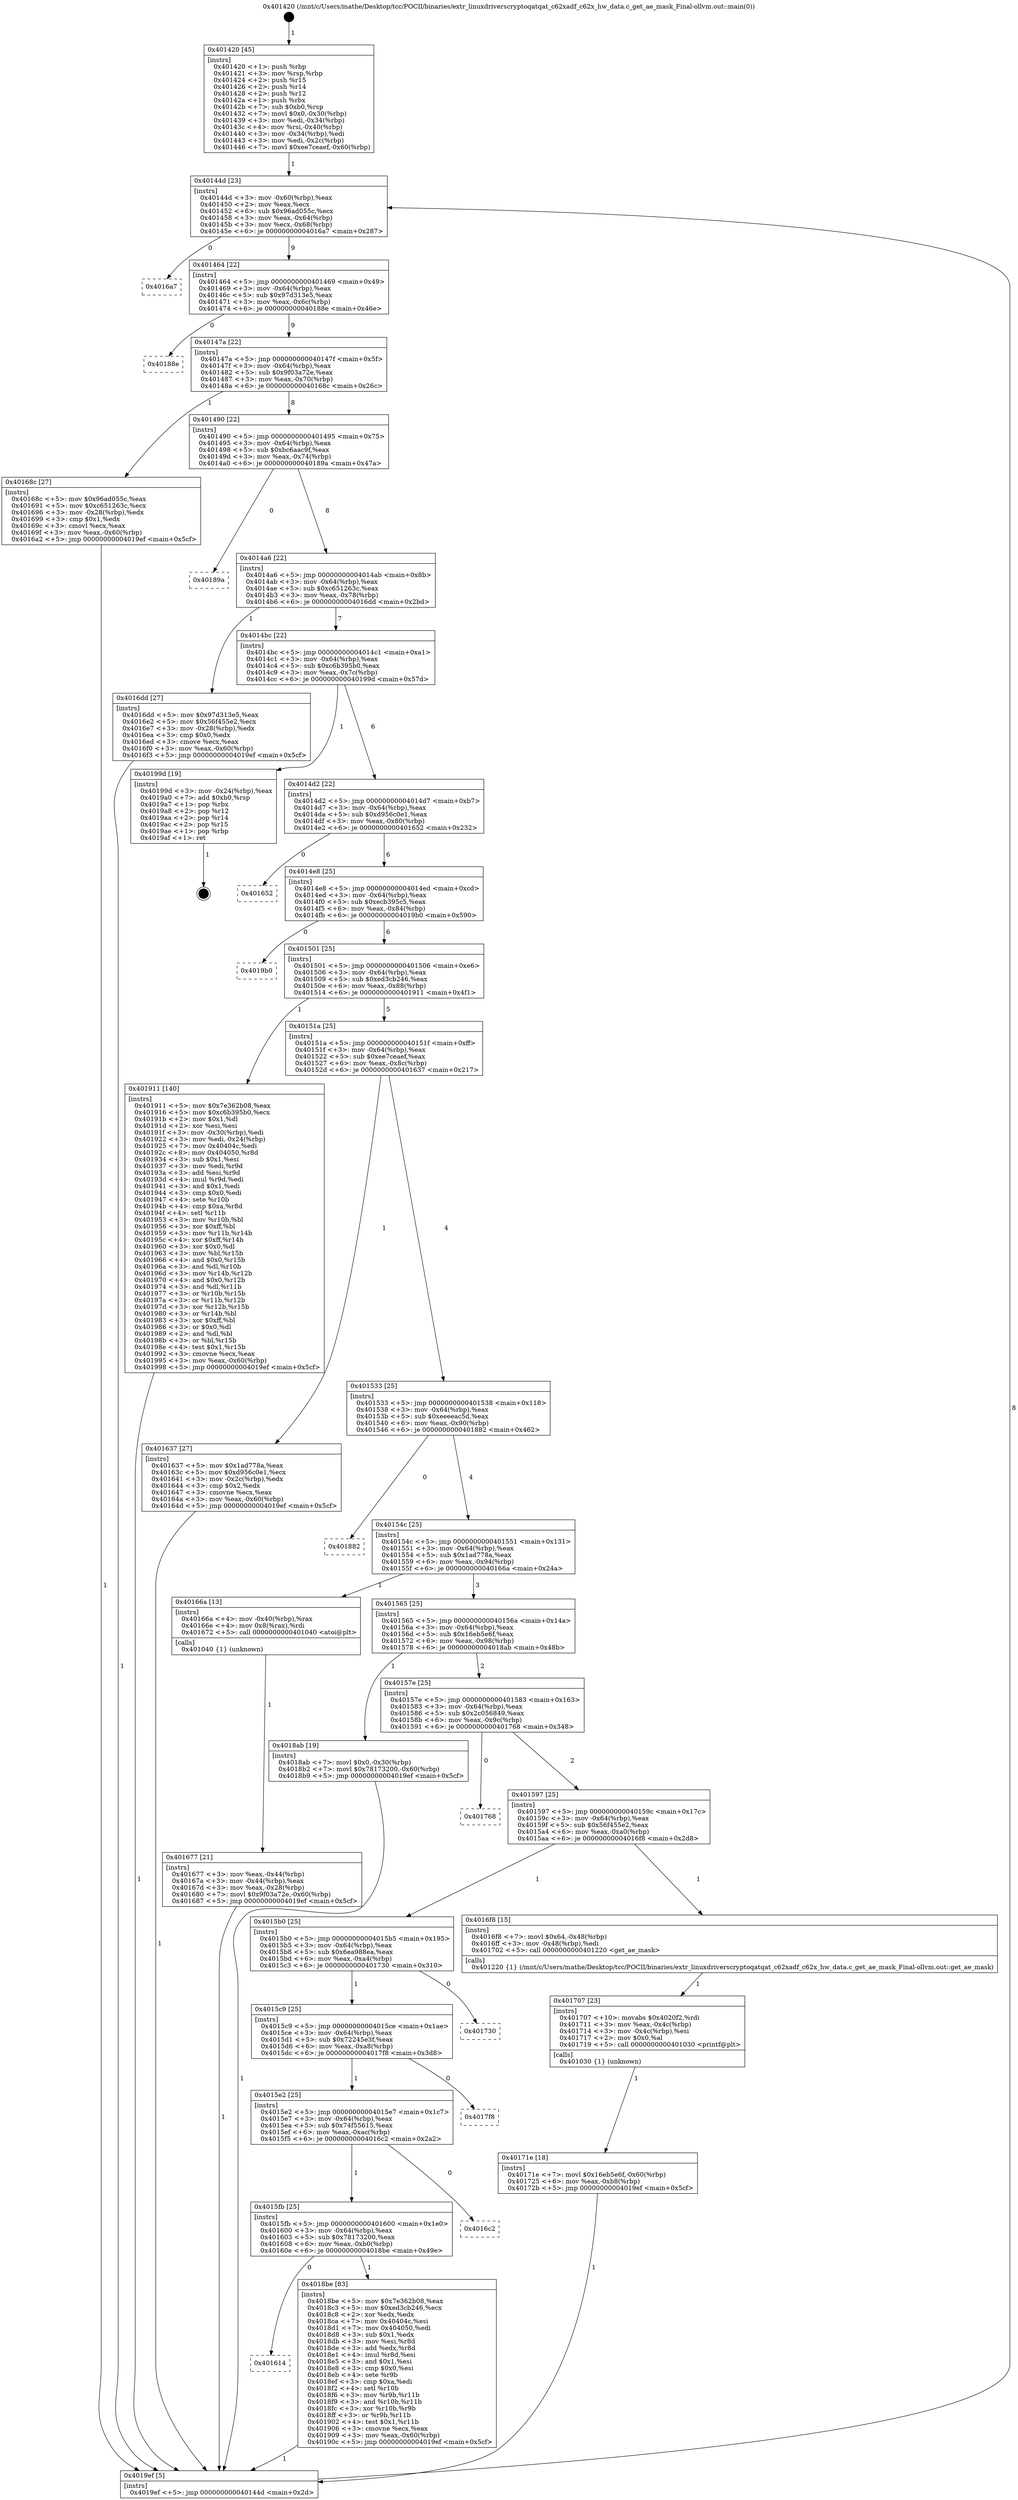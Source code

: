 digraph "0x401420" {
  label = "0x401420 (/mnt/c/Users/mathe/Desktop/tcc/POCII/binaries/extr_linuxdriverscryptoqatqat_c62xadf_c62x_hw_data.c_get_ae_mask_Final-ollvm.out::main(0))"
  labelloc = "t"
  node[shape=record]

  Entry [label="",width=0.3,height=0.3,shape=circle,fillcolor=black,style=filled]
  "0x40144d" [label="{
     0x40144d [23]\l
     | [instrs]\l
     &nbsp;&nbsp;0x40144d \<+3\>: mov -0x60(%rbp),%eax\l
     &nbsp;&nbsp;0x401450 \<+2\>: mov %eax,%ecx\l
     &nbsp;&nbsp;0x401452 \<+6\>: sub $0x96ad055c,%ecx\l
     &nbsp;&nbsp;0x401458 \<+3\>: mov %eax,-0x64(%rbp)\l
     &nbsp;&nbsp;0x40145b \<+3\>: mov %ecx,-0x68(%rbp)\l
     &nbsp;&nbsp;0x40145e \<+6\>: je 00000000004016a7 \<main+0x287\>\l
  }"]
  "0x4016a7" [label="{
     0x4016a7\l
  }", style=dashed]
  "0x401464" [label="{
     0x401464 [22]\l
     | [instrs]\l
     &nbsp;&nbsp;0x401464 \<+5\>: jmp 0000000000401469 \<main+0x49\>\l
     &nbsp;&nbsp;0x401469 \<+3\>: mov -0x64(%rbp),%eax\l
     &nbsp;&nbsp;0x40146c \<+5\>: sub $0x97d313e5,%eax\l
     &nbsp;&nbsp;0x401471 \<+3\>: mov %eax,-0x6c(%rbp)\l
     &nbsp;&nbsp;0x401474 \<+6\>: je 000000000040188e \<main+0x46e\>\l
  }"]
  Exit [label="",width=0.3,height=0.3,shape=circle,fillcolor=black,style=filled,peripheries=2]
  "0x40188e" [label="{
     0x40188e\l
  }", style=dashed]
  "0x40147a" [label="{
     0x40147a [22]\l
     | [instrs]\l
     &nbsp;&nbsp;0x40147a \<+5\>: jmp 000000000040147f \<main+0x5f\>\l
     &nbsp;&nbsp;0x40147f \<+3\>: mov -0x64(%rbp),%eax\l
     &nbsp;&nbsp;0x401482 \<+5\>: sub $0x9f03a72e,%eax\l
     &nbsp;&nbsp;0x401487 \<+3\>: mov %eax,-0x70(%rbp)\l
     &nbsp;&nbsp;0x40148a \<+6\>: je 000000000040168c \<main+0x26c\>\l
  }"]
  "0x401614" [label="{
     0x401614\l
  }", style=dashed]
  "0x40168c" [label="{
     0x40168c [27]\l
     | [instrs]\l
     &nbsp;&nbsp;0x40168c \<+5\>: mov $0x96ad055c,%eax\l
     &nbsp;&nbsp;0x401691 \<+5\>: mov $0xc651263c,%ecx\l
     &nbsp;&nbsp;0x401696 \<+3\>: mov -0x28(%rbp),%edx\l
     &nbsp;&nbsp;0x401699 \<+3\>: cmp $0x1,%edx\l
     &nbsp;&nbsp;0x40169c \<+3\>: cmovl %ecx,%eax\l
     &nbsp;&nbsp;0x40169f \<+3\>: mov %eax,-0x60(%rbp)\l
     &nbsp;&nbsp;0x4016a2 \<+5\>: jmp 00000000004019ef \<main+0x5cf\>\l
  }"]
  "0x401490" [label="{
     0x401490 [22]\l
     | [instrs]\l
     &nbsp;&nbsp;0x401490 \<+5\>: jmp 0000000000401495 \<main+0x75\>\l
     &nbsp;&nbsp;0x401495 \<+3\>: mov -0x64(%rbp),%eax\l
     &nbsp;&nbsp;0x401498 \<+5\>: sub $0xbc6aac9f,%eax\l
     &nbsp;&nbsp;0x40149d \<+3\>: mov %eax,-0x74(%rbp)\l
     &nbsp;&nbsp;0x4014a0 \<+6\>: je 000000000040189a \<main+0x47a\>\l
  }"]
  "0x4018be" [label="{
     0x4018be [83]\l
     | [instrs]\l
     &nbsp;&nbsp;0x4018be \<+5\>: mov $0x7e362b08,%eax\l
     &nbsp;&nbsp;0x4018c3 \<+5\>: mov $0xed3cb246,%ecx\l
     &nbsp;&nbsp;0x4018c8 \<+2\>: xor %edx,%edx\l
     &nbsp;&nbsp;0x4018ca \<+7\>: mov 0x40404c,%esi\l
     &nbsp;&nbsp;0x4018d1 \<+7\>: mov 0x404050,%edi\l
     &nbsp;&nbsp;0x4018d8 \<+3\>: sub $0x1,%edx\l
     &nbsp;&nbsp;0x4018db \<+3\>: mov %esi,%r8d\l
     &nbsp;&nbsp;0x4018de \<+3\>: add %edx,%r8d\l
     &nbsp;&nbsp;0x4018e1 \<+4\>: imul %r8d,%esi\l
     &nbsp;&nbsp;0x4018e5 \<+3\>: and $0x1,%esi\l
     &nbsp;&nbsp;0x4018e8 \<+3\>: cmp $0x0,%esi\l
     &nbsp;&nbsp;0x4018eb \<+4\>: sete %r9b\l
     &nbsp;&nbsp;0x4018ef \<+3\>: cmp $0xa,%edi\l
     &nbsp;&nbsp;0x4018f2 \<+4\>: setl %r10b\l
     &nbsp;&nbsp;0x4018f6 \<+3\>: mov %r9b,%r11b\l
     &nbsp;&nbsp;0x4018f9 \<+3\>: and %r10b,%r11b\l
     &nbsp;&nbsp;0x4018fc \<+3\>: xor %r10b,%r9b\l
     &nbsp;&nbsp;0x4018ff \<+3\>: or %r9b,%r11b\l
     &nbsp;&nbsp;0x401902 \<+4\>: test $0x1,%r11b\l
     &nbsp;&nbsp;0x401906 \<+3\>: cmovne %ecx,%eax\l
     &nbsp;&nbsp;0x401909 \<+3\>: mov %eax,-0x60(%rbp)\l
     &nbsp;&nbsp;0x40190c \<+5\>: jmp 00000000004019ef \<main+0x5cf\>\l
  }"]
  "0x40189a" [label="{
     0x40189a\l
  }", style=dashed]
  "0x4014a6" [label="{
     0x4014a6 [22]\l
     | [instrs]\l
     &nbsp;&nbsp;0x4014a6 \<+5\>: jmp 00000000004014ab \<main+0x8b\>\l
     &nbsp;&nbsp;0x4014ab \<+3\>: mov -0x64(%rbp),%eax\l
     &nbsp;&nbsp;0x4014ae \<+5\>: sub $0xc651263c,%eax\l
     &nbsp;&nbsp;0x4014b3 \<+3\>: mov %eax,-0x78(%rbp)\l
     &nbsp;&nbsp;0x4014b6 \<+6\>: je 00000000004016dd \<main+0x2bd\>\l
  }"]
  "0x4015fb" [label="{
     0x4015fb [25]\l
     | [instrs]\l
     &nbsp;&nbsp;0x4015fb \<+5\>: jmp 0000000000401600 \<main+0x1e0\>\l
     &nbsp;&nbsp;0x401600 \<+3\>: mov -0x64(%rbp),%eax\l
     &nbsp;&nbsp;0x401603 \<+5\>: sub $0x78173200,%eax\l
     &nbsp;&nbsp;0x401608 \<+6\>: mov %eax,-0xb0(%rbp)\l
     &nbsp;&nbsp;0x40160e \<+6\>: je 00000000004018be \<main+0x49e\>\l
  }"]
  "0x4016dd" [label="{
     0x4016dd [27]\l
     | [instrs]\l
     &nbsp;&nbsp;0x4016dd \<+5\>: mov $0x97d313e5,%eax\l
     &nbsp;&nbsp;0x4016e2 \<+5\>: mov $0x56f455e2,%ecx\l
     &nbsp;&nbsp;0x4016e7 \<+3\>: mov -0x28(%rbp),%edx\l
     &nbsp;&nbsp;0x4016ea \<+3\>: cmp $0x0,%edx\l
     &nbsp;&nbsp;0x4016ed \<+3\>: cmove %ecx,%eax\l
     &nbsp;&nbsp;0x4016f0 \<+3\>: mov %eax,-0x60(%rbp)\l
     &nbsp;&nbsp;0x4016f3 \<+5\>: jmp 00000000004019ef \<main+0x5cf\>\l
  }"]
  "0x4014bc" [label="{
     0x4014bc [22]\l
     | [instrs]\l
     &nbsp;&nbsp;0x4014bc \<+5\>: jmp 00000000004014c1 \<main+0xa1\>\l
     &nbsp;&nbsp;0x4014c1 \<+3\>: mov -0x64(%rbp),%eax\l
     &nbsp;&nbsp;0x4014c4 \<+5\>: sub $0xc6b395b0,%eax\l
     &nbsp;&nbsp;0x4014c9 \<+3\>: mov %eax,-0x7c(%rbp)\l
     &nbsp;&nbsp;0x4014cc \<+6\>: je 000000000040199d \<main+0x57d\>\l
  }"]
  "0x4016c2" [label="{
     0x4016c2\l
  }", style=dashed]
  "0x40199d" [label="{
     0x40199d [19]\l
     | [instrs]\l
     &nbsp;&nbsp;0x40199d \<+3\>: mov -0x24(%rbp),%eax\l
     &nbsp;&nbsp;0x4019a0 \<+7\>: add $0xb0,%rsp\l
     &nbsp;&nbsp;0x4019a7 \<+1\>: pop %rbx\l
     &nbsp;&nbsp;0x4019a8 \<+2\>: pop %r12\l
     &nbsp;&nbsp;0x4019aa \<+2\>: pop %r14\l
     &nbsp;&nbsp;0x4019ac \<+2\>: pop %r15\l
     &nbsp;&nbsp;0x4019ae \<+1\>: pop %rbp\l
     &nbsp;&nbsp;0x4019af \<+1\>: ret\l
  }"]
  "0x4014d2" [label="{
     0x4014d2 [22]\l
     | [instrs]\l
     &nbsp;&nbsp;0x4014d2 \<+5\>: jmp 00000000004014d7 \<main+0xb7\>\l
     &nbsp;&nbsp;0x4014d7 \<+3\>: mov -0x64(%rbp),%eax\l
     &nbsp;&nbsp;0x4014da \<+5\>: sub $0xd956c0e1,%eax\l
     &nbsp;&nbsp;0x4014df \<+3\>: mov %eax,-0x80(%rbp)\l
     &nbsp;&nbsp;0x4014e2 \<+6\>: je 0000000000401652 \<main+0x232\>\l
  }"]
  "0x4015e2" [label="{
     0x4015e2 [25]\l
     | [instrs]\l
     &nbsp;&nbsp;0x4015e2 \<+5\>: jmp 00000000004015e7 \<main+0x1c7\>\l
     &nbsp;&nbsp;0x4015e7 \<+3\>: mov -0x64(%rbp),%eax\l
     &nbsp;&nbsp;0x4015ea \<+5\>: sub $0x74f55615,%eax\l
     &nbsp;&nbsp;0x4015ef \<+6\>: mov %eax,-0xac(%rbp)\l
     &nbsp;&nbsp;0x4015f5 \<+6\>: je 00000000004016c2 \<main+0x2a2\>\l
  }"]
  "0x401652" [label="{
     0x401652\l
  }", style=dashed]
  "0x4014e8" [label="{
     0x4014e8 [25]\l
     | [instrs]\l
     &nbsp;&nbsp;0x4014e8 \<+5\>: jmp 00000000004014ed \<main+0xcd\>\l
     &nbsp;&nbsp;0x4014ed \<+3\>: mov -0x64(%rbp),%eax\l
     &nbsp;&nbsp;0x4014f0 \<+5\>: sub $0xecb395c5,%eax\l
     &nbsp;&nbsp;0x4014f5 \<+6\>: mov %eax,-0x84(%rbp)\l
     &nbsp;&nbsp;0x4014fb \<+6\>: je 00000000004019b0 \<main+0x590\>\l
  }"]
  "0x4017f8" [label="{
     0x4017f8\l
  }", style=dashed]
  "0x4019b0" [label="{
     0x4019b0\l
  }", style=dashed]
  "0x401501" [label="{
     0x401501 [25]\l
     | [instrs]\l
     &nbsp;&nbsp;0x401501 \<+5\>: jmp 0000000000401506 \<main+0xe6\>\l
     &nbsp;&nbsp;0x401506 \<+3\>: mov -0x64(%rbp),%eax\l
     &nbsp;&nbsp;0x401509 \<+5\>: sub $0xed3cb246,%eax\l
     &nbsp;&nbsp;0x40150e \<+6\>: mov %eax,-0x88(%rbp)\l
     &nbsp;&nbsp;0x401514 \<+6\>: je 0000000000401911 \<main+0x4f1\>\l
  }"]
  "0x4015c9" [label="{
     0x4015c9 [25]\l
     | [instrs]\l
     &nbsp;&nbsp;0x4015c9 \<+5\>: jmp 00000000004015ce \<main+0x1ae\>\l
     &nbsp;&nbsp;0x4015ce \<+3\>: mov -0x64(%rbp),%eax\l
     &nbsp;&nbsp;0x4015d1 \<+5\>: sub $0x72245e3f,%eax\l
     &nbsp;&nbsp;0x4015d6 \<+6\>: mov %eax,-0xa8(%rbp)\l
     &nbsp;&nbsp;0x4015dc \<+6\>: je 00000000004017f8 \<main+0x3d8\>\l
  }"]
  "0x401911" [label="{
     0x401911 [140]\l
     | [instrs]\l
     &nbsp;&nbsp;0x401911 \<+5\>: mov $0x7e362b08,%eax\l
     &nbsp;&nbsp;0x401916 \<+5\>: mov $0xc6b395b0,%ecx\l
     &nbsp;&nbsp;0x40191b \<+2\>: mov $0x1,%dl\l
     &nbsp;&nbsp;0x40191d \<+2\>: xor %esi,%esi\l
     &nbsp;&nbsp;0x40191f \<+3\>: mov -0x30(%rbp),%edi\l
     &nbsp;&nbsp;0x401922 \<+3\>: mov %edi,-0x24(%rbp)\l
     &nbsp;&nbsp;0x401925 \<+7\>: mov 0x40404c,%edi\l
     &nbsp;&nbsp;0x40192c \<+8\>: mov 0x404050,%r8d\l
     &nbsp;&nbsp;0x401934 \<+3\>: sub $0x1,%esi\l
     &nbsp;&nbsp;0x401937 \<+3\>: mov %edi,%r9d\l
     &nbsp;&nbsp;0x40193a \<+3\>: add %esi,%r9d\l
     &nbsp;&nbsp;0x40193d \<+4\>: imul %r9d,%edi\l
     &nbsp;&nbsp;0x401941 \<+3\>: and $0x1,%edi\l
     &nbsp;&nbsp;0x401944 \<+3\>: cmp $0x0,%edi\l
     &nbsp;&nbsp;0x401947 \<+4\>: sete %r10b\l
     &nbsp;&nbsp;0x40194b \<+4\>: cmp $0xa,%r8d\l
     &nbsp;&nbsp;0x40194f \<+4\>: setl %r11b\l
     &nbsp;&nbsp;0x401953 \<+3\>: mov %r10b,%bl\l
     &nbsp;&nbsp;0x401956 \<+3\>: xor $0xff,%bl\l
     &nbsp;&nbsp;0x401959 \<+3\>: mov %r11b,%r14b\l
     &nbsp;&nbsp;0x40195c \<+4\>: xor $0xff,%r14b\l
     &nbsp;&nbsp;0x401960 \<+3\>: xor $0x0,%dl\l
     &nbsp;&nbsp;0x401963 \<+3\>: mov %bl,%r15b\l
     &nbsp;&nbsp;0x401966 \<+4\>: and $0x0,%r15b\l
     &nbsp;&nbsp;0x40196a \<+3\>: and %dl,%r10b\l
     &nbsp;&nbsp;0x40196d \<+3\>: mov %r14b,%r12b\l
     &nbsp;&nbsp;0x401970 \<+4\>: and $0x0,%r12b\l
     &nbsp;&nbsp;0x401974 \<+3\>: and %dl,%r11b\l
     &nbsp;&nbsp;0x401977 \<+3\>: or %r10b,%r15b\l
     &nbsp;&nbsp;0x40197a \<+3\>: or %r11b,%r12b\l
     &nbsp;&nbsp;0x40197d \<+3\>: xor %r12b,%r15b\l
     &nbsp;&nbsp;0x401980 \<+3\>: or %r14b,%bl\l
     &nbsp;&nbsp;0x401983 \<+3\>: xor $0xff,%bl\l
     &nbsp;&nbsp;0x401986 \<+3\>: or $0x0,%dl\l
     &nbsp;&nbsp;0x401989 \<+2\>: and %dl,%bl\l
     &nbsp;&nbsp;0x40198b \<+3\>: or %bl,%r15b\l
     &nbsp;&nbsp;0x40198e \<+4\>: test $0x1,%r15b\l
     &nbsp;&nbsp;0x401992 \<+3\>: cmovne %ecx,%eax\l
     &nbsp;&nbsp;0x401995 \<+3\>: mov %eax,-0x60(%rbp)\l
     &nbsp;&nbsp;0x401998 \<+5\>: jmp 00000000004019ef \<main+0x5cf\>\l
  }"]
  "0x40151a" [label="{
     0x40151a [25]\l
     | [instrs]\l
     &nbsp;&nbsp;0x40151a \<+5\>: jmp 000000000040151f \<main+0xff\>\l
     &nbsp;&nbsp;0x40151f \<+3\>: mov -0x64(%rbp),%eax\l
     &nbsp;&nbsp;0x401522 \<+5\>: sub $0xee7ceaef,%eax\l
     &nbsp;&nbsp;0x401527 \<+6\>: mov %eax,-0x8c(%rbp)\l
     &nbsp;&nbsp;0x40152d \<+6\>: je 0000000000401637 \<main+0x217\>\l
  }"]
  "0x401730" [label="{
     0x401730\l
  }", style=dashed]
  "0x401637" [label="{
     0x401637 [27]\l
     | [instrs]\l
     &nbsp;&nbsp;0x401637 \<+5\>: mov $0x1ad778a,%eax\l
     &nbsp;&nbsp;0x40163c \<+5\>: mov $0xd956c0e1,%ecx\l
     &nbsp;&nbsp;0x401641 \<+3\>: mov -0x2c(%rbp),%edx\l
     &nbsp;&nbsp;0x401644 \<+3\>: cmp $0x2,%edx\l
     &nbsp;&nbsp;0x401647 \<+3\>: cmovne %ecx,%eax\l
     &nbsp;&nbsp;0x40164a \<+3\>: mov %eax,-0x60(%rbp)\l
     &nbsp;&nbsp;0x40164d \<+5\>: jmp 00000000004019ef \<main+0x5cf\>\l
  }"]
  "0x401533" [label="{
     0x401533 [25]\l
     | [instrs]\l
     &nbsp;&nbsp;0x401533 \<+5\>: jmp 0000000000401538 \<main+0x118\>\l
     &nbsp;&nbsp;0x401538 \<+3\>: mov -0x64(%rbp),%eax\l
     &nbsp;&nbsp;0x40153b \<+5\>: sub $0xeeeeac5d,%eax\l
     &nbsp;&nbsp;0x401540 \<+6\>: mov %eax,-0x90(%rbp)\l
     &nbsp;&nbsp;0x401546 \<+6\>: je 0000000000401882 \<main+0x462\>\l
  }"]
  "0x4019ef" [label="{
     0x4019ef [5]\l
     | [instrs]\l
     &nbsp;&nbsp;0x4019ef \<+5\>: jmp 000000000040144d \<main+0x2d\>\l
  }"]
  "0x401420" [label="{
     0x401420 [45]\l
     | [instrs]\l
     &nbsp;&nbsp;0x401420 \<+1\>: push %rbp\l
     &nbsp;&nbsp;0x401421 \<+3\>: mov %rsp,%rbp\l
     &nbsp;&nbsp;0x401424 \<+2\>: push %r15\l
     &nbsp;&nbsp;0x401426 \<+2\>: push %r14\l
     &nbsp;&nbsp;0x401428 \<+2\>: push %r12\l
     &nbsp;&nbsp;0x40142a \<+1\>: push %rbx\l
     &nbsp;&nbsp;0x40142b \<+7\>: sub $0xb0,%rsp\l
     &nbsp;&nbsp;0x401432 \<+7\>: movl $0x0,-0x30(%rbp)\l
     &nbsp;&nbsp;0x401439 \<+3\>: mov %edi,-0x34(%rbp)\l
     &nbsp;&nbsp;0x40143c \<+4\>: mov %rsi,-0x40(%rbp)\l
     &nbsp;&nbsp;0x401440 \<+3\>: mov -0x34(%rbp),%edi\l
     &nbsp;&nbsp;0x401443 \<+3\>: mov %edi,-0x2c(%rbp)\l
     &nbsp;&nbsp;0x401446 \<+7\>: movl $0xee7ceaef,-0x60(%rbp)\l
  }"]
  "0x40171e" [label="{
     0x40171e [18]\l
     | [instrs]\l
     &nbsp;&nbsp;0x40171e \<+7\>: movl $0x16eb5e6f,-0x60(%rbp)\l
     &nbsp;&nbsp;0x401725 \<+6\>: mov %eax,-0xb8(%rbp)\l
     &nbsp;&nbsp;0x40172b \<+5\>: jmp 00000000004019ef \<main+0x5cf\>\l
  }"]
  "0x401882" [label="{
     0x401882\l
  }", style=dashed]
  "0x40154c" [label="{
     0x40154c [25]\l
     | [instrs]\l
     &nbsp;&nbsp;0x40154c \<+5\>: jmp 0000000000401551 \<main+0x131\>\l
     &nbsp;&nbsp;0x401551 \<+3\>: mov -0x64(%rbp),%eax\l
     &nbsp;&nbsp;0x401554 \<+5\>: sub $0x1ad778a,%eax\l
     &nbsp;&nbsp;0x401559 \<+6\>: mov %eax,-0x94(%rbp)\l
     &nbsp;&nbsp;0x40155f \<+6\>: je 000000000040166a \<main+0x24a\>\l
  }"]
  "0x401707" [label="{
     0x401707 [23]\l
     | [instrs]\l
     &nbsp;&nbsp;0x401707 \<+10\>: movabs $0x4020f2,%rdi\l
     &nbsp;&nbsp;0x401711 \<+3\>: mov %eax,-0x4c(%rbp)\l
     &nbsp;&nbsp;0x401714 \<+3\>: mov -0x4c(%rbp),%esi\l
     &nbsp;&nbsp;0x401717 \<+2\>: mov $0x0,%al\l
     &nbsp;&nbsp;0x401719 \<+5\>: call 0000000000401030 \<printf@plt\>\l
     | [calls]\l
     &nbsp;&nbsp;0x401030 \{1\} (unknown)\l
  }"]
  "0x40166a" [label="{
     0x40166a [13]\l
     | [instrs]\l
     &nbsp;&nbsp;0x40166a \<+4\>: mov -0x40(%rbp),%rax\l
     &nbsp;&nbsp;0x40166e \<+4\>: mov 0x8(%rax),%rdi\l
     &nbsp;&nbsp;0x401672 \<+5\>: call 0000000000401040 \<atoi@plt\>\l
     | [calls]\l
     &nbsp;&nbsp;0x401040 \{1\} (unknown)\l
  }"]
  "0x401565" [label="{
     0x401565 [25]\l
     | [instrs]\l
     &nbsp;&nbsp;0x401565 \<+5\>: jmp 000000000040156a \<main+0x14a\>\l
     &nbsp;&nbsp;0x40156a \<+3\>: mov -0x64(%rbp),%eax\l
     &nbsp;&nbsp;0x40156d \<+5\>: sub $0x16eb5e6f,%eax\l
     &nbsp;&nbsp;0x401572 \<+6\>: mov %eax,-0x98(%rbp)\l
     &nbsp;&nbsp;0x401578 \<+6\>: je 00000000004018ab \<main+0x48b\>\l
  }"]
  "0x401677" [label="{
     0x401677 [21]\l
     | [instrs]\l
     &nbsp;&nbsp;0x401677 \<+3\>: mov %eax,-0x44(%rbp)\l
     &nbsp;&nbsp;0x40167a \<+3\>: mov -0x44(%rbp),%eax\l
     &nbsp;&nbsp;0x40167d \<+3\>: mov %eax,-0x28(%rbp)\l
     &nbsp;&nbsp;0x401680 \<+7\>: movl $0x9f03a72e,-0x60(%rbp)\l
     &nbsp;&nbsp;0x401687 \<+5\>: jmp 00000000004019ef \<main+0x5cf\>\l
  }"]
  "0x4015b0" [label="{
     0x4015b0 [25]\l
     | [instrs]\l
     &nbsp;&nbsp;0x4015b0 \<+5\>: jmp 00000000004015b5 \<main+0x195\>\l
     &nbsp;&nbsp;0x4015b5 \<+3\>: mov -0x64(%rbp),%eax\l
     &nbsp;&nbsp;0x4015b8 \<+5\>: sub $0x6ea988ea,%eax\l
     &nbsp;&nbsp;0x4015bd \<+6\>: mov %eax,-0xa4(%rbp)\l
     &nbsp;&nbsp;0x4015c3 \<+6\>: je 0000000000401730 \<main+0x310\>\l
  }"]
  "0x4018ab" [label="{
     0x4018ab [19]\l
     | [instrs]\l
     &nbsp;&nbsp;0x4018ab \<+7\>: movl $0x0,-0x30(%rbp)\l
     &nbsp;&nbsp;0x4018b2 \<+7\>: movl $0x78173200,-0x60(%rbp)\l
     &nbsp;&nbsp;0x4018b9 \<+5\>: jmp 00000000004019ef \<main+0x5cf\>\l
  }"]
  "0x40157e" [label="{
     0x40157e [25]\l
     | [instrs]\l
     &nbsp;&nbsp;0x40157e \<+5\>: jmp 0000000000401583 \<main+0x163\>\l
     &nbsp;&nbsp;0x401583 \<+3\>: mov -0x64(%rbp),%eax\l
     &nbsp;&nbsp;0x401586 \<+5\>: sub $0x2c056849,%eax\l
     &nbsp;&nbsp;0x40158b \<+6\>: mov %eax,-0x9c(%rbp)\l
     &nbsp;&nbsp;0x401591 \<+6\>: je 0000000000401768 \<main+0x348\>\l
  }"]
  "0x4016f8" [label="{
     0x4016f8 [15]\l
     | [instrs]\l
     &nbsp;&nbsp;0x4016f8 \<+7\>: movl $0x64,-0x48(%rbp)\l
     &nbsp;&nbsp;0x4016ff \<+3\>: mov -0x48(%rbp),%edi\l
     &nbsp;&nbsp;0x401702 \<+5\>: call 0000000000401220 \<get_ae_mask\>\l
     | [calls]\l
     &nbsp;&nbsp;0x401220 \{1\} (/mnt/c/Users/mathe/Desktop/tcc/POCII/binaries/extr_linuxdriverscryptoqatqat_c62xadf_c62x_hw_data.c_get_ae_mask_Final-ollvm.out::get_ae_mask)\l
  }"]
  "0x401768" [label="{
     0x401768\l
  }", style=dashed]
  "0x401597" [label="{
     0x401597 [25]\l
     | [instrs]\l
     &nbsp;&nbsp;0x401597 \<+5\>: jmp 000000000040159c \<main+0x17c\>\l
     &nbsp;&nbsp;0x40159c \<+3\>: mov -0x64(%rbp),%eax\l
     &nbsp;&nbsp;0x40159f \<+5\>: sub $0x56f455e2,%eax\l
     &nbsp;&nbsp;0x4015a4 \<+6\>: mov %eax,-0xa0(%rbp)\l
     &nbsp;&nbsp;0x4015aa \<+6\>: je 00000000004016f8 \<main+0x2d8\>\l
  }"]
  Entry -> "0x401420" [label=" 1"]
  "0x40144d" -> "0x4016a7" [label=" 0"]
  "0x40144d" -> "0x401464" [label=" 9"]
  "0x40199d" -> Exit [label=" 1"]
  "0x401464" -> "0x40188e" [label=" 0"]
  "0x401464" -> "0x40147a" [label=" 9"]
  "0x401911" -> "0x4019ef" [label=" 1"]
  "0x40147a" -> "0x40168c" [label=" 1"]
  "0x40147a" -> "0x401490" [label=" 8"]
  "0x4018be" -> "0x4019ef" [label=" 1"]
  "0x401490" -> "0x40189a" [label=" 0"]
  "0x401490" -> "0x4014a6" [label=" 8"]
  "0x4015fb" -> "0x401614" [label=" 0"]
  "0x4014a6" -> "0x4016dd" [label=" 1"]
  "0x4014a6" -> "0x4014bc" [label=" 7"]
  "0x4015fb" -> "0x4018be" [label=" 1"]
  "0x4014bc" -> "0x40199d" [label=" 1"]
  "0x4014bc" -> "0x4014d2" [label=" 6"]
  "0x4015e2" -> "0x4015fb" [label=" 1"]
  "0x4014d2" -> "0x401652" [label=" 0"]
  "0x4014d2" -> "0x4014e8" [label=" 6"]
  "0x4015e2" -> "0x4016c2" [label=" 0"]
  "0x4014e8" -> "0x4019b0" [label=" 0"]
  "0x4014e8" -> "0x401501" [label=" 6"]
  "0x4015c9" -> "0x4015e2" [label=" 1"]
  "0x401501" -> "0x401911" [label=" 1"]
  "0x401501" -> "0x40151a" [label=" 5"]
  "0x4015c9" -> "0x4017f8" [label=" 0"]
  "0x40151a" -> "0x401637" [label=" 1"]
  "0x40151a" -> "0x401533" [label=" 4"]
  "0x401637" -> "0x4019ef" [label=" 1"]
  "0x401420" -> "0x40144d" [label=" 1"]
  "0x4019ef" -> "0x40144d" [label=" 8"]
  "0x4015b0" -> "0x4015c9" [label=" 1"]
  "0x401533" -> "0x401882" [label=" 0"]
  "0x401533" -> "0x40154c" [label=" 4"]
  "0x4015b0" -> "0x401730" [label=" 0"]
  "0x40154c" -> "0x40166a" [label=" 1"]
  "0x40154c" -> "0x401565" [label=" 3"]
  "0x40166a" -> "0x401677" [label=" 1"]
  "0x401677" -> "0x4019ef" [label=" 1"]
  "0x40168c" -> "0x4019ef" [label=" 1"]
  "0x4016dd" -> "0x4019ef" [label=" 1"]
  "0x4018ab" -> "0x4019ef" [label=" 1"]
  "0x401565" -> "0x4018ab" [label=" 1"]
  "0x401565" -> "0x40157e" [label=" 2"]
  "0x40171e" -> "0x4019ef" [label=" 1"]
  "0x40157e" -> "0x401768" [label=" 0"]
  "0x40157e" -> "0x401597" [label=" 2"]
  "0x401707" -> "0x40171e" [label=" 1"]
  "0x401597" -> "0x4016f8" [label=" 1"]
  "0x401597" -> "0x4015b0" [label=" 1"]
  "0x4016f8" -> "0x401707" [label=" 1"]
}
